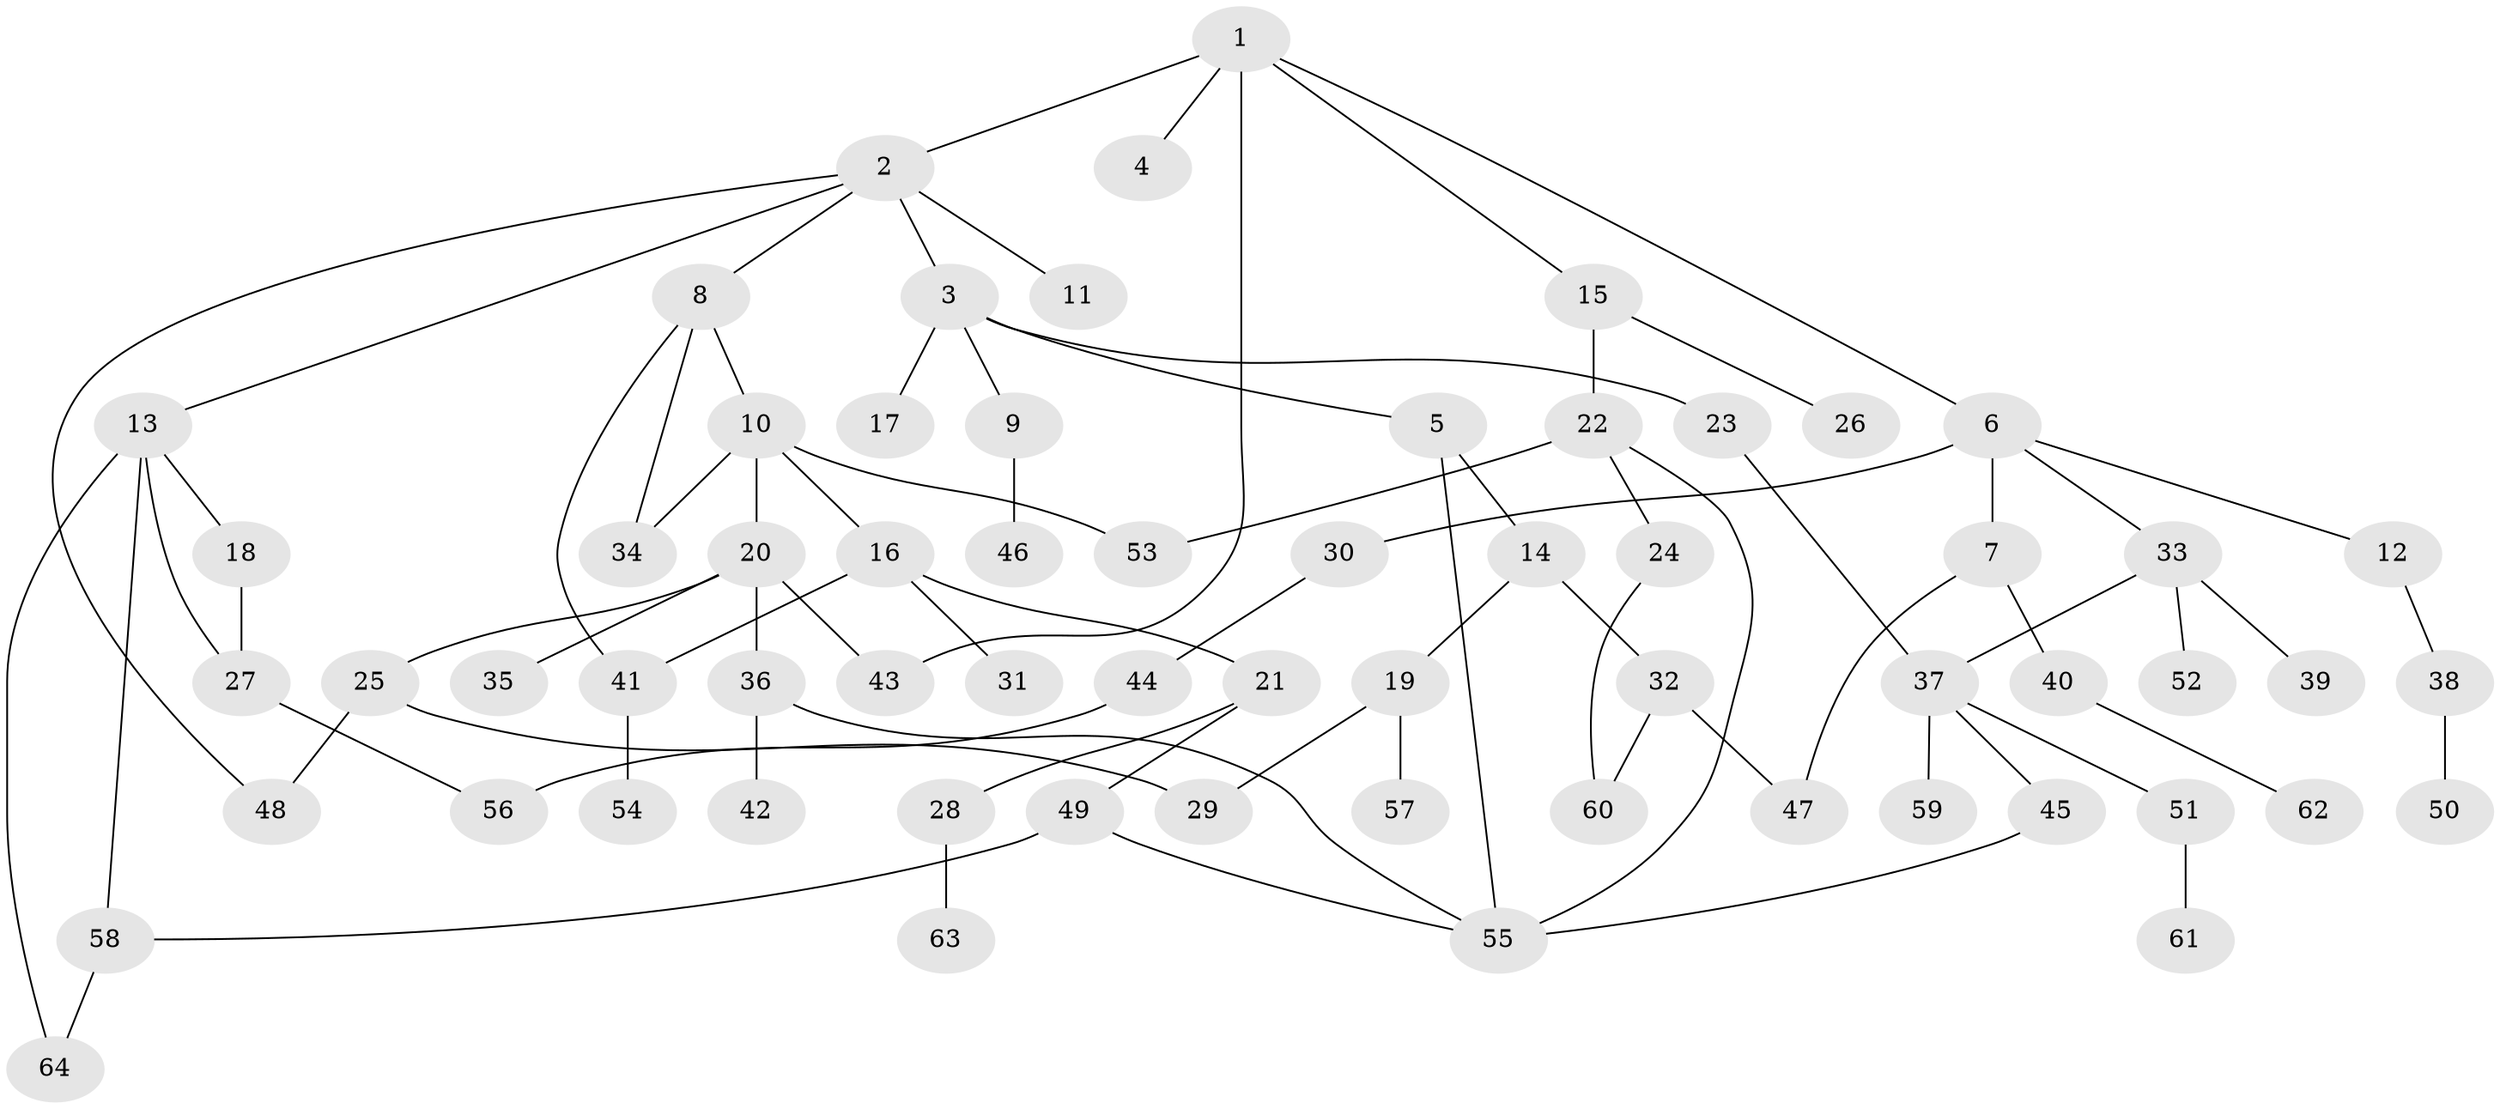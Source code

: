 // coarse degree distribution, {4: 0.15, 8: 0.025, 5: 0.15, 3: 0.15, 1: 0.3, 2: 0.225}
// Generated by graph-tools (version 1.1) at 2025/23/03/03/25 07:23:30]
// undirected, 64 vertices, 80 edges
graph export_dot {
graph [start="1"]
  node [color=gray90,style=filled];
  1;
  2;
  3;
  4;
  5;
  6;
  7;
  8;
  9;
  10;
  11;
  12;
  13;
  14;
  15;
  16;
  17;
  18;
  19;
  20;
  21;
  22;
  23;
  24;
  25;
  26;
  27;
  28;
  29;
  30;
  31;
  32;
  33;
  34;
  35;
  36;
  37;
  38;
  39;
  40;
  41;
  42;
  43;
  44;
  45;
  46;
  47;
  48;
  49;
  50;
  51;
  52;
  53;
  54;
  55;
  56;
  57;
  58;
  59;
  60;
  61;
  62;
  63;
  64;
  1 -- 2;
  1 -- 4;
  1 -- 6;
  1 -- 15;
  1 -- 43;
  2 -- 3;
  2 -- 8;
  2 -- 11;
  2 -- 13;
  2 -- 48;
  3 -- 5;
  3 -- 9;
  3 -- 17;
  3 -- 23;
  5 -- 14;
  5 -- 55;
  6 -- 7;
  6 -- 12;
  6 -- 30;
  6 -- 33;
  7 -- 40;
  7 -- 47;
  8 -- 10;
  8 -- 34;
  8 -- 41;
  9 -- 46;
  10 -- 16;
  10 -- 20;
  10 -- 53;
  10 -- 34;
  12 -- 38;
  13 -- 18;
  13 -- 58;
  13 -- 64;
  13 -- 27;
  14 -- 19;
  14 -- 32;
  15 -- 22;
  15 -- 26;
  16 -- 21;
  16 -- 31;
  16 -- 41;
  18 -- 27;
  19 -- 57;
  19 -- 29;
  20 -- 25;
  20 -- 35;
  20 -- 36;
  20 -- 43;
  21 -- 28;
  21 -- 49;
  22 -- 24;
  22 -- 55;
  22 -- 53;
  23 -- 37;
  24 -- 60;
  25 -- 29;
  25 -- 48;
  27 -- 56;
  28 -- 63;
  30 -- 44;
  32 -- 47;
  32 -- 60;
  33 -- 37;
  33 -- 39;
  33 -- 52;
  36 -- 42;
  36 -- 55;
  37 -- 45;
  37 -- 51;
  37 -- 59;
  38 -- 50;
  40 -- 62;
  41 -- 54;
  44 -- 56;
  45 -- 55;
  49 -- 55;
  49 -- 58;
  51 -- 61;
  58 -- 64;
}
